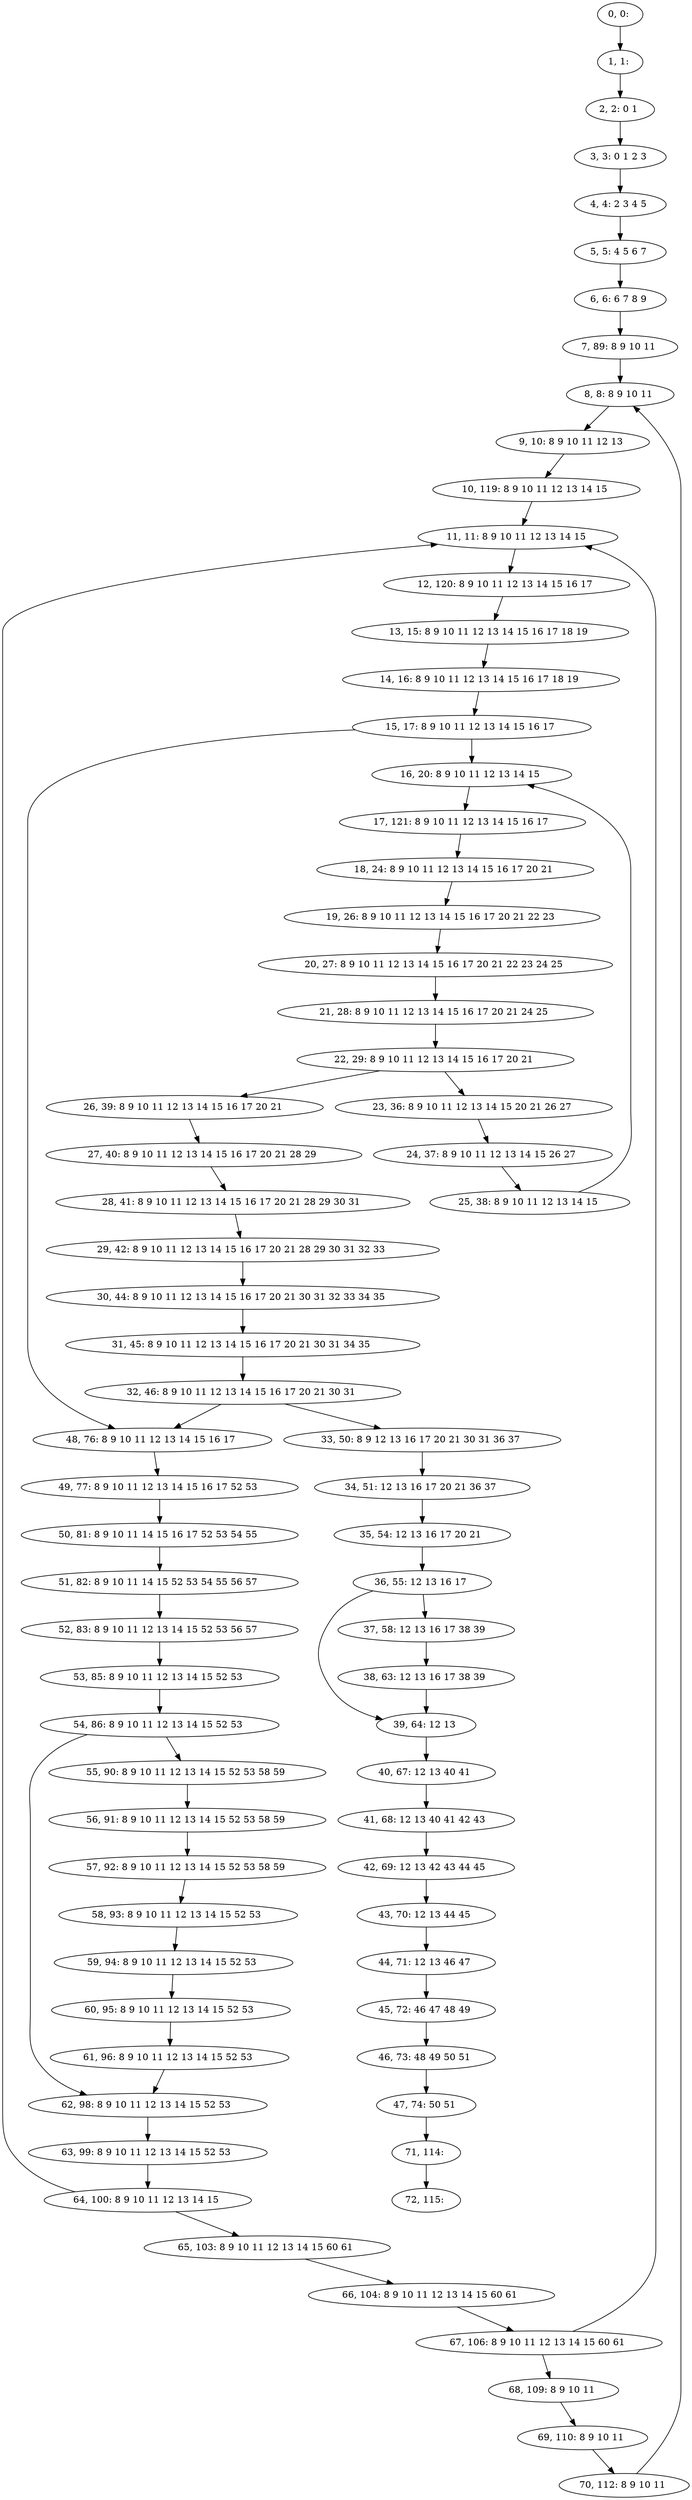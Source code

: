 digraph G {
0[label="0, 0: "];
1[label="1, 1: "];
2[label="2, 2: 0 1 "];
3[label="3, 3: 0 1 2 3 "];
4[label="4, 4: 2 3 4 5 "];
5[label="5, 5: 4 5 6 7 "];
6[label="6, 6: 6 7 8 9 "];
7[label="7, 89: 8 9 10 11 "];
8[label="8, 8: 8 9 10 11 "];
9[label="9, 10: 8 9 10 11 12 13 "];
10[label="10, 119: 8 9 10 11 12 13 14 15 "];
11[label="11, 11: 8 9 10 11 12 13 14 15 "];
12[label="12, 120: 8 9 10 11 12 13 14 15 16 17 "];
13[label="13, 15: 8 9 10 11 12 13 14 15 16 17 18 19 "];
14[label="14, 16: 8 9 10 11 12 13 14 15 16 17 18 19 "];
15[label="15, 17: 8 9 10 11 12 13 14 15 16 17 "];
16[label="16, 20: 8 9 10 11 12 13 14 15 "];
17[label="17, 121: 8 9 10 11 12 13 14 15 16 17 "];
18[label="18, 24: 8 9 10 11 12 13 14 15 16 17 20 21 "];
19[label="19, 26: 8 9 10 11 12 13 14 15 16 17 20 21 22 23 "];
20[label="20, 27: 8 9 10 11 12 13 14 15 16 17 20 21 22 23 24 25 "];
21[label="21, 28: 8 9 10 11 12 13 14 15 16 17 20 21 24 25 "];
22[label="22, 29: 8 9 10 11 12 13 14 15 16 17 20 21 "];
23[label="23, 36: 8 9 10 11 12 13 14 15 20 21 26 27 "];
24[label="24, 37: 8 9 10 11 12 13 14 15 26 27 "];
25[label="25, 38: 8 9 10 11 12 13 14 15 "];
26[label="26, 39: 8 9 10 11 12 13 14 15 16 17 20 21 "];
27[label="27, 40: 8 9 10 11 12 13 14 15 16 17 20 21 28 29 "];
28[label="28, 41: 8 9 10 11 12 13 14 15 16 17 20 21 28 29 30 31 "];
29[label="29, 42: 8 9 10 11 12 13 14 15 16 17 20 21 28 29 30 31 32 33 "];
30[label="30, 44: 8 9 10 11 12 13 14 15 16 17 20 21 30 31 32 33 34 35 "];
31[label="31, 45: 8 9 10 11 12 13 14 15 16 17 20 21 30 31 34 35 "];
32[label="32, 46: 8 9 10 11 12 13 14 15 16 17 20 21 30 31 "];
33[label="33, 50: 8 9 12 13 16 17 20 21 30 31 36 37 "];
34[label="34, 51: 12 13 16 17 20 21 36 37 "];
35[label="35, 54: 12 13 16 17 20 21 "];
36[label="36, 55: 12 13 16 17 "];
37[label="37, 58: 12 13 16 17 38 39 "];
38[label="38, 63: 12 13 16 17 38 39 "];
39[label="39, 64: 12 13 "];
40[label="40, 67: 12 13 40 41 "];
41[label="41, 68: 12 13 40 41 42 43 "];
42[label="42, 69: 12 13 42 43 44 45 "];
43[label="43, 70: 12 13 44 45 "];
44[label="44, 71: 12 13 46 47 "];
45[label="45, 72: 46 47 48 49 "];
46[label="46, 73: 48 49 50 51 "];
47[label="47, 74: 50 51 "];
48[label="48, 76: 8 9 10 11 12 13 14 15 16 17 "];
49[label="49, 77: 8 9 10 11 12 13 14 15 16 17 52 53 "];
50[label="50, 81: 8 9 10 11 14 15 16 17 52 53 54 55 "];
51[label="51, 82: 8 9 10 11 14 15 52 53 54 55 56 57 "];
52[label="52, 83: 8 9 10 11 12 13 14 15 52 53 56 57 "];
53[label="53, 85: 8 9 10 11 12 13 14 15 52 53 "];
54[label="54, 86: 8 9 10 11 12 13 14 15 52 53 "];
55[label="55, 90: 8 9 10 11 12 13 14 15 52 53 58 59 "];
56[label="56, 91: 8 9 10 11 12 13 14 15 52 53 58 59 "];
57[label="57, 92: 8 9 10 11 12 13 14 15 52 53 58 59 "];
58[label="58, 93: 8 9 10 11 12 13 14 15 52 53 "];
59[label="59, 94: 8 9 10 11 12 13 14 15 52 53 "];
60[label="60, 95: 8 9 10 11 12 13 14 15 52 53 "];
61[label="61, 96: 8 9 10 11 12 13 14 15 52 53 "];
62[label="62, 98: 8 9 10 11 12 13 14 15 52 53 "];
63[label="63, 99: 8 9 10 11 12 13 14 15 52 53 "];
64[label="64, 100: 8 9 10 11 12 13 14 15 "];
65[label="65, 103: 8 9 10 11 12 13 14 15 60 61 "];
66[label="66, 104: 8 9 10 11 12 13 14 15 60 61 "];
67[label="67, 106: 8 9 10 11 12 13 14 15 60 61 "];
68[label="68, 109: 8 9 10 11 "];
69[label="69, 110: 8 9 10 11 "];
70[label="70, 112: 8 9 10 11 "];
71[label="71, 114: "];
72[label="72, 115: "];
0->1 ;
1->2 ;
2->3 ;
3->4 ;
4->5 ;
5->6 ;
6->7 ;
7->8 ;
8->9 ;
9->10 ;
10->11 ;
11->12 ;
12->13 ;
13->14 ;
14->15 ;
15->16 ;
15->48 ;
16->17 ;
17->18 ;
18->19 ;
19->20 ;
20->21 ;
21->22 ;
22->23 ;
22->26 ;
23->24 ;
24->25 ;
25->16 ;
26->27 ;
27->28 ;
28->29 ;
29->30 ;
30->31 ;
31->32 ;
32->33 ;
32->48 ;
33->34 ;
34->35 ;
35->36 ;
36->37 ;
36->39 ;
37->38 ;
38->39 ;
39->40 ;
40->41 ;
41->42 ;
42->43 ;
43->44 ;
44->45 ;
45->46 ;
46->47 ;
47->71 ;
48->49 ;
49->50 ;
50->51 ;
51->52 ;
52->53 ;
53->54 ;
54->55 ;
54->62 ;
55->56 ;
56->57 ;
57->58 ;
58->59 ;
59->60 ;
60->61 ;
61->62 ;
62->63 ;
63->64 ;
64->65 ;
64->11 ;
65->66 ;
66->67 ;
67->68 ;
67->11 ;
68->69 ;
69->70 ;
70->8 ;
71->72 ;
}
